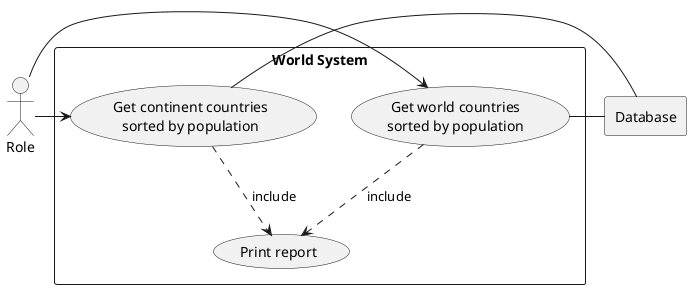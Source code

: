 @startuml

actor Role as "Role"
top to bottom direction
rectangle Database


rectangle "World System" {
    usecase UC1 as "Get world countries
    sorted by population"
    usecase UC2 as "Get continent countries
    sorted by population"

    usecase UC1a as "Print report"

    Role -> UC1
    Role -> UC2
    UC1 ..> UC1a : include
    UC2 ..> UC1a : include
    UC1 - Database
    UC2 - Database
}

@enduml